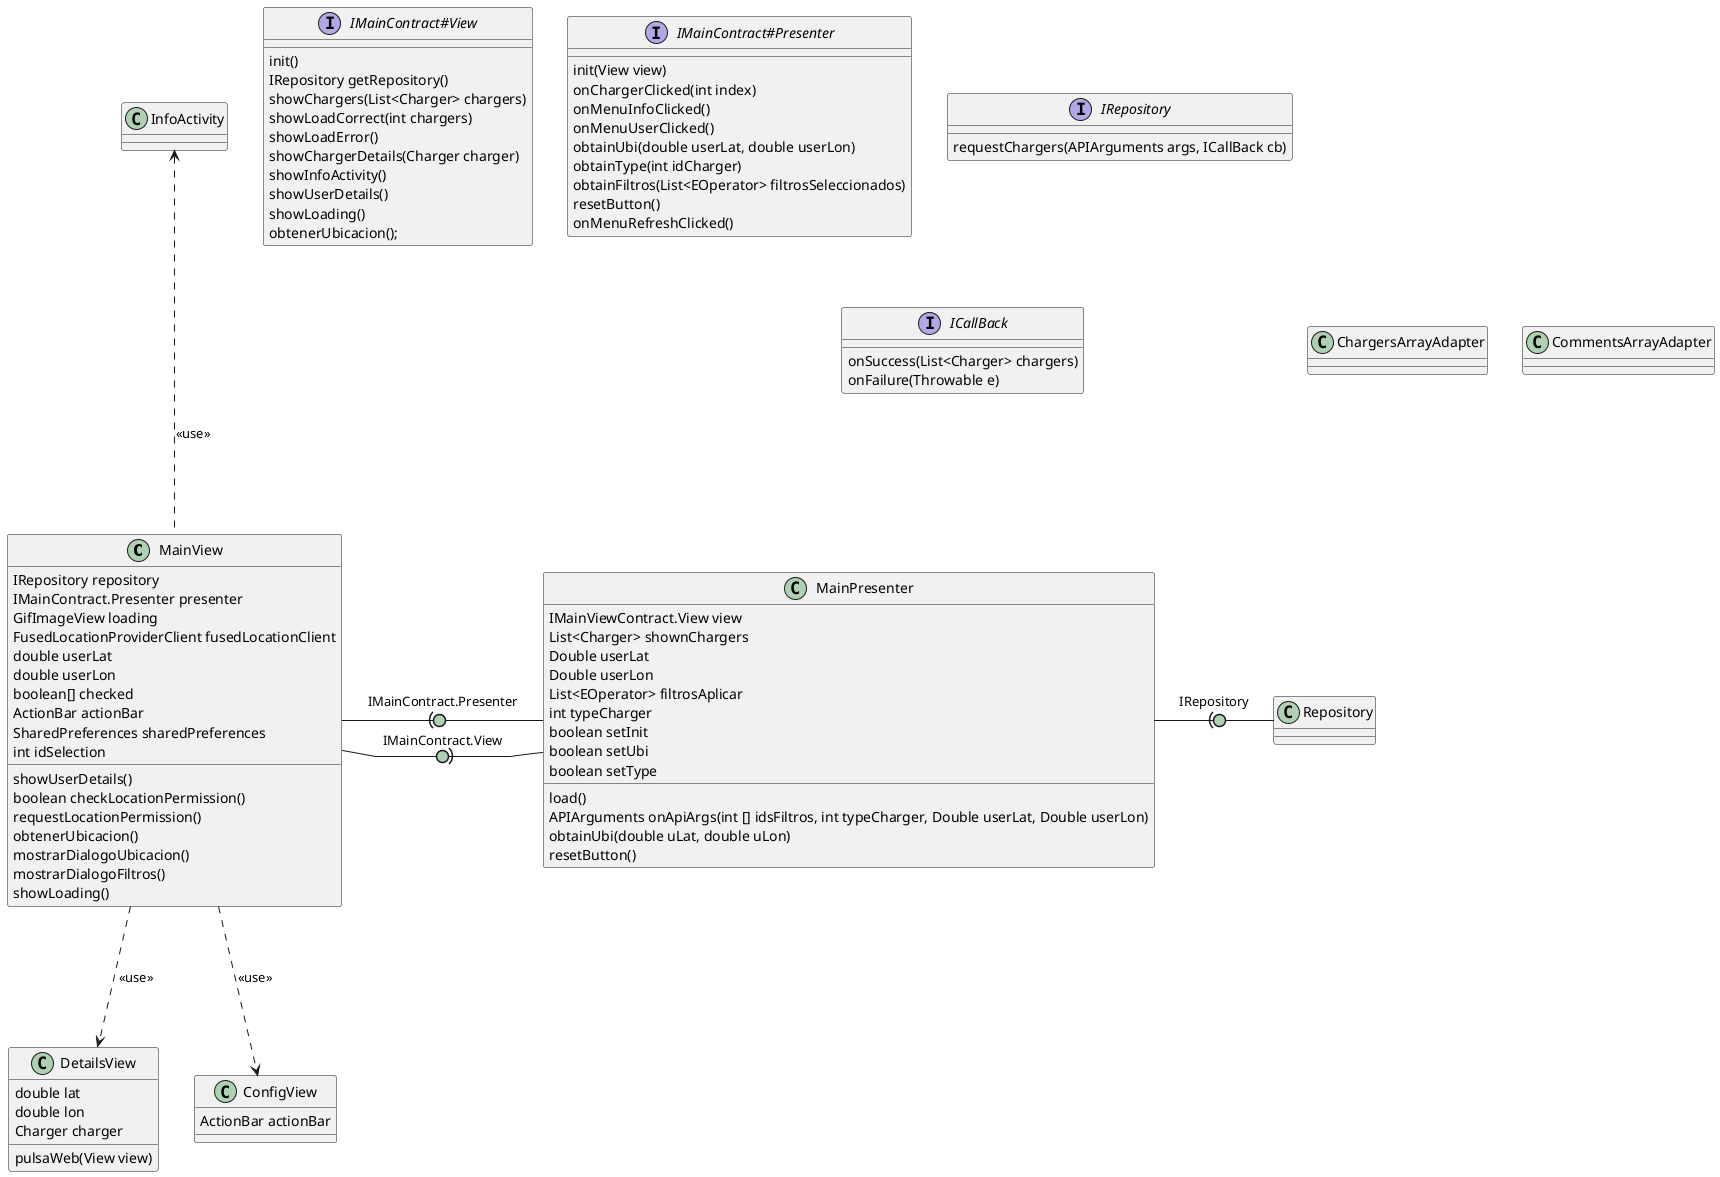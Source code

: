 @startuml arquitectura

skinparam linetype polyline
skinparam arrowLollipopColor #ADD1B2

MainView -right(0- MainPresenter : IMainContract.Presenter
MainView -right0)- MainPresenter : IMainContract.View
MainView -up..-> InfoActivity : <<use>>
MainView -down..> DetailsView : <<use>>
MainView -down..> ConfigView : <<use>>


MainPresenter -right(0- Repository : IRepository

together {
  interface IMainContract#View
  interface IMainContract#Presenter
  interface IRepository
  interface ICallBack
}

class MainPresenter {
   IMainViewContract.View view
   List<Charger> shownChargers
   Double userLat
   Double userLon
   List<EOperator> filtrosAplicar
   int typeCharger
   boolean setInit
   boolean setUbi
   boolean setType
   load()
   APIArguments onApiArgs(int [] idsFiltros, int typeCharger, Double userLat, Double userLon) 
   obtainUbi(double uLat, double uLon)
   resetButton()
}

class MainView {
   IRepository repository
   IMainContract.Presenter presenter
   GifImageView loading
   FusedLocationProviderClient fusedLocationClient
   double userLat
   double userLon
   boolean[] checked
   ActionBar actionBar
   SharedPreferences sharedPreferences
   int idSelection
   showUserDetails()
   boolean checkLocationPermission() 
   requestLocationPermission()
   obtenerUbicacion()
   mostrarDialogoUbicacion()
   mostrarDialogoFiltros()
   showLoading()
}

class ChargersArrayAdapter {
   
}

class CommentsArrayAdapter {}

class ConfigView {
   ActionBar actionBar
}
class DetailsView {
   double lat
   double lon
   Charger charger
   pulsaWeb(View view)
}

interface IMainContract#View {
    init()
    IRepository getRepository()
    showChargers(List<Charger> chargers)
    showLoadCorrect(int chargers)
    showLoadError()
    showChargerDetails(Charger charger)
    showInfoActivity()
    showUserDetails()
    showLoading()
    obtenerUbicacion();
}

interface IMainContract#Presenter {
   init(View view)
   onChargerClicked(int index)
   onMenuInfoClicked()
   onMenuUserClicked()
   obtainUbi(double userLat, double userLon)
   obtainType(int idCharger)
   obtainFiltros(List<EOperator> filtrosSeleccionados)
   resetButton()
   onMenuRefreshClicked()
}

interface IRepository {
    requestChargers(APIArguments args, ICallBack cb)
}

interface ICallBack {
    onSuccess(List<Charger> chargers)
    onFailure(Throwable e)
}

@enduml